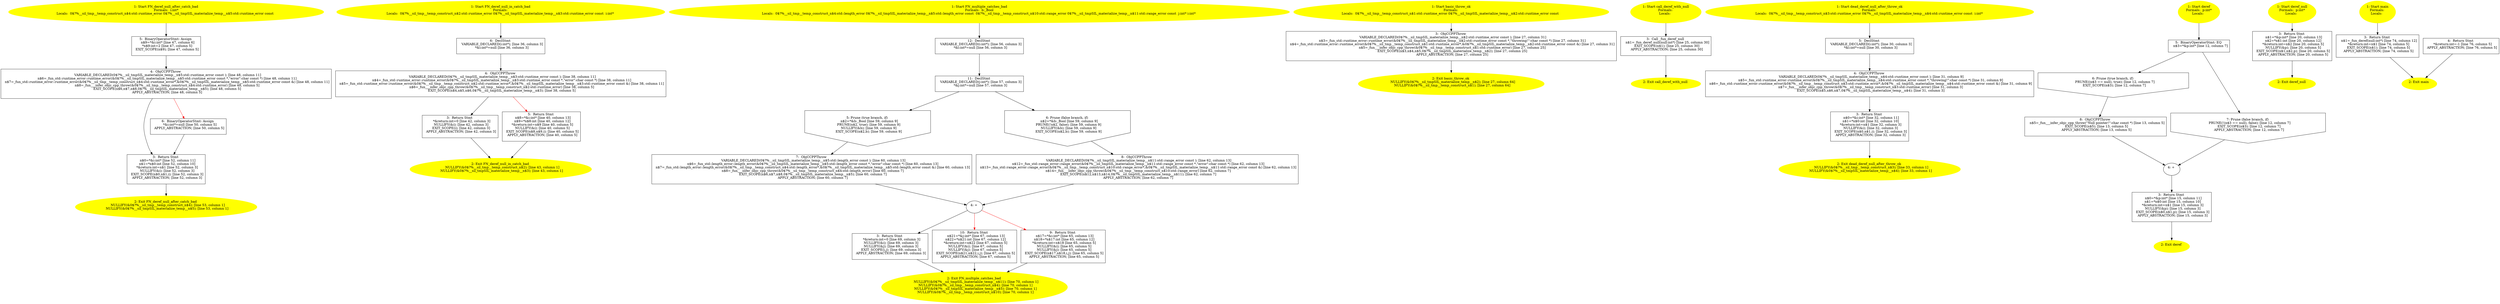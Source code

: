 /* @generated */
digraph cfg {
"FN_deref_null_after_catch_bad#4627123003703707696.43441e3badf1bb571cbe770f9d51a51c_1" [label="1: Start FN_deref_null_after_catch_bad\nFormals:  i:int*\nLocals:  0$?%__sil_tmp__temp_construct_n$4:std::runtime_error 0$?%__sil_tmpSIL_materialize_temp__n$5:std::runtime_error const  \n  " color=yellow style=filled]
	

	 "FN_deref_null_after_catch_bad#4627123003703707696.43441e3badf1bb571cbe770f9d51a51c_1" -> "FN_deref_null_after_catch_bad#4627123003703707696.43441e3badf1bb571cbe770f9d51a51c_5" ;
"FN_deref_null_after_catch_bad#4627123003703707696.43441e3badf1bb571cbe770f9d51a51c_2" [label="2: Exit FN_deref_null_after_catch_bad \n   NULLIFY(&0$?%__sil_tmp__temp_construct_n$4); [line 53, column 1]\n  NULLIFY(&0$?%__sil_tmpSIL_materialize_temp__n$5); [line 53, column 1]\n " color=yellow style=filled]
	

"FN_deref_null_after_catch_bad#4627123003703707696.43441e3badf1bb571cbe770f9d51a51c_3" [label="3:  Return Stmt \n   n$0=*&i:int* [line 52, column 11]\n  n$1=*n$0:int [line 52, column 10]\n  *&return:int=n$1 [line 52, column 3]\n  NULLIFY(&i); [line 52, column 3]\n  EXIT_SCOPE(n$0,n$1,i); [line 52, column 3]\n  APPLY_ABSTRACTION; [line 52, column 3]\n " shape="box"]
	

	 "FN_deref_null_after_catch_bad#4627123003703707696.43441e3badf1bb571cbe770f9d51a51c_3" -> "FN_deref_null_after_catch_bad#4627123003703707696.43441e3badf1bb571cbe770f9d51a51c_2" ;
"FN_deref_null_after_catch_bad#4627123003703707696.43441e3badf1bb571cbe770f9d51a51c_4" [label="4:  ObjCCPPThrow \n   VARIABLE_DECLARED(0$?%__sil_tmpSIL_materialize_temp__n$5:std::runtime_error const ); [line 48, column 11]\n  n$6=_fun_std::runtime_error::runtime_error(&0$?%__sil_tmpSIL_materialize_temp__n$5:std::runtime_error const *,\"error\":char const *) [line 48, column 11]\n  n$7=_fun_std::runtime_error::runtime_error(&0$?%__sil_tmp__temp_construct_n$4:std::runtime_error*,&0$?%__sil_tmpSIL_materialize_temp__n$5:std::runtime_error const &) [line 48, column 11]\n  n$8=_fun___infer_objc_cpp_throw(&0$?%__sil_tmp__temp_construct_n$4:std::runtime_error) [line 48, column 5]\n  EXIT_SCOPE(n$6,n$7,n$8,0$?%__sil_tmpSIL_materialize_temp__n$5); [line 48, column 5]\n  APPLY_ABSTRACTION; [line 48, column 5]\n " shape="box"]
	

	 "FN_deref_null_after_catch_bad#4627123003703707696.43441e3badf1bb571cbe770f9d51a51c_4" -> "FN_deref_null_after_catch_bad#4627123003703707696.43441e3badf1bb571cbe770f9d51a51c_3" ;
	 "FN_deref_null_after_catch_bad#4627123003703707696.43441e3badf1bb571cbe770f9d51a51c_4" -> "FN_deref_null_after_catch_bad#4627123003703707696.43441e3badf1bb571cbe770f9d51a51c_6" [color="red" ];
"FN_deref_null_after_catch_bad#4627123003703707696.43441e3badf1bb571cbe770f9d51a51c_5" [label="5:  BinaryOperatorStmt: Assign \n   n$9=*&i:int* [line 47, column 6]\n  *n$9:int=2 [line 47, column 5]\n  EXIT_SCOPE(n$9); [line 47, column 5]\n " shape="box"]
	

	 "FN_deref_null_after_catch_bad#4627123003703707696.43441e3badf1bb571cbe770f9d51a51c_5" -> "FN_deref_null_after_catch_bad#4627123003703707696.43441e3badf1bb571cbe770f9d51a51c_4" ;
"FN_deref_null_after_catch_bad#4627123003703707696.43441e3badf1bb571cbe770f9d51a51c_6" [label="6:  BinaryOperatorStmt: Assign \n   *&i:int*=null [line 50, column 5]\n  APPLY_ABSTRACTION; [line 50, column 5]\n " shape="box"]
	

	 "FN_deref_null_after_catch_bad#4627123003703707696.43441e3badf1bb571cbe770f9d51a51c_6" -> "FN_deref_null_after_catch_bad#4627123003703707696.43441e3badf1bb571cbe770f9d51a51c_3" ;
"FN_deref_null_in_catch_bad#9297890526029657977.c83eec7c9ab8ce2e38ddbc08f8c3dfeb_1" [label="1: Start FN_deref_null_in_catch_bad\nFormals: \nLocals:  0$?%__sil_tmp__temp_construct_n$2:std::runtime_error 0$?%__sil_tmpSIL_materialize_temp__n$3:std::runtime_error const  i:int* \n  " color=yellow style=filled]
	

	 "FN_deref_null_in_catch_bad#9297890526029657977.c83eec7c9ab8ce2e38ddbc08f8c3dfeb_1" -> "FN_deref_null_in_catch_bad#9297890526029657977.c83eec7c9ab8ce2e38ddbc08f8c3dfeb_6" ;
"FN_deref_null_in_catch_bad#9297890526029657977.c83eec7c9ab8ce2e38ddbc08f8c3dfeb_2" [label="2: Exit FN_deref_null_in_catch_bad \n   NULLIFY(&0$?%__sil_tmp__temp_construct_n$2); [line 43, column 1]\n  NULLIFY(&0$?%__sil_tmpSIL_materialize_temp__n$3); [line 43, column 1]\n " color=yellow style=filled]
	

"FN_deref_null_in_catch_bad#9297890526029657977.c83eec7c9ab8ce2e38ddbc08f8c3dfeb_3" [label="3:  Return Stmt \n   *&return:int=0 [line 42, column 3]\n  NULLIFY(&i); [line 42, column 3]\n  EXIT_SCOPE(i); [line 42, column 3]\n  APPLY_ABSTRACTION; [line 42, column 3]\n " shape="box"]
	

	 "FN_deref_null_in_catch_bad#9297890526029657977.c83eec7c9ab8ce2e38ddbc08f8c3dfeb_3" -> "FN_deref_null_in_catch_bad#9297890526029657977.c83eec7c9ab8ce2e38ddbc08f8c3dfeb_2" ;
"FN_deref_null_in_catch_bad#9297890526029657977.c83eec7c9ab8ce2e38ddbc08f8c3dfeb_4" [label="4:  ObjCCPPThrow \n   VARIABLE_DECLARED(0$?%__sil_tmpSIL_materialize_temp__n$3:std::runtime_error const ); [line 38, column 11]\n  n$4=_fun_std::runtime_error::runtime_error(&0$?%__sil_tmpSIL_materialize_temp__n$3:std::runtime_error const *,\"error\":char const *) [line 38, column 11]\n  n$5=_fun_std::runtime_error::runtime_error(&0$?%__sil_tmp__temp_construct_n$2:std::runtime_error*,&0$?%__sil_tmpSIL_materialize_temp__n$3:std::runtime_error const &) [line 38, column 11]\n  n$6=_fun___infer_objc_cpp_throw(&0$?%__sil_tmp__temp_construct_n$2:std::runtime_error) [line 38, column 5]\n  EXIT_SCOPE(n$4,n$5,n$6,0$?%__sil_tmpSIL_materialize_temp__n$3); [line 38, column 5]\n " shape="box"]
	

	 "FN_deref_null_in_catch_bad#9297890526029657977.c83eec7c9ab8ce2e38ddbc08f8c3dfeb_4" -> "FN_deref_null_in_catch_bad#9297890526029657977.c83eec7c9ab8ce2e38ddbc08f8c3dfeb_3" ;
	 "FN_deref_null_in_catch_bad#9297890526029657977.c83eec7c9ab8ce2e38ddbc08f8c3dfeb_4" -> "FN_deref_null_in_catch_bad#9297890526029657977.c83eec7c9ab8ce2e38ddbc08f8c3dfeb_5" [color="red" ];
"FN_deref_null_in_catch_bad#9297890526029657977.c83eec7c9ab8ce2e38ddbc08f8c3dfeb_5" [label="5:  Return Stmt \n   n$8=*&i:int* [line 40, column 13]\n  n$9=*n$8:int [line 40, column 12]\n  *&return:int=n$9 [line 40, column 5]\n  NULLIFY(&i); [line 40, column 5]\n  EXIT_SCOPE(n$8,n$9,i); [line 40, column 5]\n  APPLY_ABSTRACTION; [line 40, column 5]\n " shape="box"]
	

	 "FN_deref_null_in_catch_bad#9297890526029657977.c83eec7c9ab8ce2e38ddbc08f8c3dfeb_5" -> "FN_deref_null_in_catch_bad#9297890526029657977.c83eec7c9ab8ce2e38ddbc08f8c3dfeb_2" ;
"FN_deref_null_in_catch_bad#9297890526029657977.c83eec7c9ab8ce2e38ddbc08f8c3dfeb_6" [label="6:  DeclStmt \n   VARIABLE_DECLARED(i:int*); [line 36, column 3]\n  *&i:int*=null [line 36, column 3]\n " shape="box"]
	

	 "FN_deref_null_in_catch_bad#9297890526029657977.c83eec7c9ab8ce2e38ddbc08f8c3dfeb_6" -> "FN_deref_null_in_catch_bad#9297890526029657977.c83eec7c9ab8ce2e38ddbc08f8c3dfeb_4" ;
"FN_multiple_catches_bad#4595182522053295670.680a793e449c2d7439ff6441ca69fa98_1" [label="1: Start FN_multiple_catches_bad\nFormals:  b:_Bool\nLocals:  0$?%__sil_tmp__temp_construct_n$4:std::length_error 0$?%__sil_tmpSIL_materialize_temp__n$5:std::length_error const  0$?%__sil_tmp__temp_construct_n$10:std::range_error 0$?%__sil_tmpSIL_materialize_temp__n$11:std::range_error const  j:int* i:int* \n  " color=yellow style=filled]
	

	 "FN_multiple_catches_bad#4595182522053295670.680a793e449c2d7439ff6441ca69fa98_1" -> "FN_multiple_catches_bad#4595182522053295670.680a793e449c2d7439ff6441ca69fa98_12" ;
"FN_multiple_catches_bad#4595182522053295670.680a793e449c2d7439ff6441ca69fa98_2" [label="2: Exit FN_multiple_catches_bad \n   NULLIFY(&0$?%__sil_tmpSIL_materialize_temp__n$11); [line 70, column 1]\n  NULLIFY(&0$?%__sil_tmp__temp_construct_n$4); [line 70, column 1]\n  NULLIFY(&0$?%__sil_tmpSIL_materialize_temp__n$5); [line 70, column 1]\n  NULLIFY(&0$?%__sil_tmp__temp_construct_n$10); [line 70, column 1]\n " color=yellow style=filled]
	

"FN_multiple_catches_bad#4595182522053295670.680a793e449c2d7439ff6441ca69fa98_3" [label="3:  Return Stmt \n   *&return:int=0 [line 69, column 3]\n  NULLIFY(&i); [line 69, column 3]\n  NULLIFY(&j); [line 69, column 3]\n  EXIT_SCOPE(i,j); [line 69, column 3]\n  APPLY_ABSTRACTION; [line 69, column 3]\n " shape="box"]
	

	 "FN_multiple_catches_bad#4595182522053295670.680a793e449c2d7439ff6441ca69fa98_3" -> "FN_multiple_catches_bad#4595182522053295670.680a793e449c2d7439ff6441ca69fa98_2" ;
"FN_multiple_catches_bad#4595182522053295670.680a793e449c2d7439ff6441ca69fa98_4" [label="4: + \n  " ]
	

	 "FN_multiple_catches_bad#4595182522053295670.680a793e449c2d7439ff6441ca69fa98_4" -> "FN_multiple_catches_bad#4595182522053295670.680a793e449c2d7439ff6441ca69fa98_3" ;
	 "FN_multiple_catches_bad#4595182522053295670.680a793e449c2d7439ff6441ca69fa98_4" -> "FN_multiple_catches_bad#4595182522053295670.680a793e449c2d7439ff6441ca69fa98_10" [color="red" ];
	 "FN_multiple_catches_bad#4595182522053295670.680a793e449c2d7439ff6441ca69fa98_4" -> "FN_multiple_catches_bad#4595182522053295670.680a793e449c2d7439ff6441ca69fa98_9" [color="red" ];
"FN_multiple_catches_bad#4595182522053295670.680a793e449c2d7439ff6441ca69fa98_5" [label="5: Prune (true branch, if) \n   n$2=*&b:_Bool [line 59, column 9]\n  PRUNE(n$2, true); [line 59, column 9]\n  NULLIFY(&b); [line 59, column 9]\n  EXIT_SCOPE(n$2,b); [line 59, column 9]\n " shape="invhouse"]
	

	 "FN_multiple_catches_bad#4595182522053295670.680a793e449c2d7439ff6441ca69fa98_5" -> "FN_multiple_catches_bad#4595182522053295670.680a793e449c2d7439ff6441ca69fa98_7" ;
"FN_multiple_catches_bad#4595182522053295670.680a793e449c2d7439ff6441ca69fa98_6" [label="6: Prune (false branch, if) \n   n$2=*&b:_Bool [line 59, column 9]\n  PRUNE(!n$2, false); [line 59, column 9]\n  NULLIFY(&b); [line 59, column 9]\n  EXIT_SCOPE(n$2,b); [line 59, column 9]\n " shape="invhouse"]
	

	 "FN_multiple_catches_bad#4595182522053295670.680a793e449c2d7439ff6441ca69fa98_6" -> "FN_multiple_catches_bad#4595182522053295670.680a793e449c2d7439ff6441ca69fa98_8" ;
"FN_multiple_catches_bad#4595182522053295670.680a793e449c2d7439ff6441ca69fa98_7" [label="7:  ObjCCPPThrow \n   VARIABLE_DECLARED(0$?%__sil_tmpSIL_materialize_temp__n$5:std::length_error const ); [line 60, column 13]\n  n$6=_fun_std::length_error::length_error(&0$?%__sil_tmpSIL_materialize_temp__n$5:std::length_error const *,\"error\":char const *) [line 60, column 13]\n  n$7=_fun_std::length_error::length_error(&0$?%__sil_tmp__temp_construct_n$4:std::length_error*,&0$?%__sil_tmpSIL_materialize_temp__n$5:std::length_error const &) [line 60, column 13]\n  n$8=_fun___infer_objc_cpp_throw(&0$?%__sil_tmp__temp_construct_n$4:std::length_error) [line 60, column 7]\n  EXIT_SCOPE(n$6,n$7,n$8,0$?%__sil_tmpSIL_materialize_temp__n$5); [line 60, column 7]\n  APPLY_ABSTRACTION; [line 60, column 7]\n " shape="box"]
	

	 "FN_multiple_catches_bad#4595182522053295670.680a793e449c2d7439ff6441ca69fa98_7" -> "FN_multiple_catches_bad#4595182522053295670.680a793e449c2d7439ff6441ca69fa98_4" ;
"FN_multiple_catches_bad#4595182522053295670.680a793e449c2d7439ff6441ca69fa98_8" [label="8:  ObjCCPPThrow \n   VARIABLE_DECLARED(0$?%__sil_tmpSIL_materialize_temp__n$11:std::range_error const ); [line 62, column 13]\n  n$12=_fun_std::range_error::range_error(&0$?%__sil_tmpSIL_materialize_temp__n$11:std::range_error const *,\"error\":char const *) [line 62, column 13]\n  n$13=_fun_std::range_error::range_error(&0$?%__sil_tmp__temp_construct_n$10:std::range_error*,&0$?%__sil_tmpSIL_materialize_temp__n$11:std::range_error const &) [line 62, column 13]\n  n$14=_fun___infer_objc_cpp_throw(&0$?%__sil_tmp__temp_construct_n$10:std::range_error) [line 62, column 7]\n  EXIT_SCOPE(n$12,n$13,n$14,0$?%__sil_tmpSIL_materialize_temp__n$11); [line 62, column 7]\n  APPLY_ABSTRACTION; [line 62, column 7]\n " shape="box"]
	

	 "FN_multiple_catches_bad#4595182522053295670.680a793e449c2d7439ff6441ca69fa98_8" -> "FN_multiple_catches_bad#4595182522053295670.680a793e449c2d7439ff6441ca69fa98_4" ;
"FN_multiple_catches_bad#4595182522053295670.680a793e449c2d7439ff6441ca69fa98_9" [label="9:  Return Stmt \n   n$17=*&i:int* [line 65, column 13]\n  n$18=*n$17:int [line 65, column 12]\n  *&return:int=n$18 [line 65, column 5]\n  NULLIFY(&i); [line 65, column 5]\n  NULLIFY(&j); [line 65, column 5]\n  EXIT_SCOPE(n$17,n$18,i,j); [line 65, column 5]\n  APPLY_ABSTRACTION; [line 65, column 5]\n " shape="box"]
	

	 "FN_multiple_catches_bad#4595182522053295670.680a793e449c2d7439ff6441ca69fa98_9" -> "FN_multiple_catches_bad#4595182522053295670.680a793e449c2d7439ff6441ca69fa98_2" ;
"FN_multiple_catches_bad#4595182522053295670.680a793e449c2d7439ff6441ca69fa98_10" [label="10:  Return Stmt \n   n$21=*&j:int* [line 67, column 13]\n  n$22=*n$21:int [line 67, column 12]\n  *&return:int=n$22 [line 67, column 5]\n  NULLIFY(&i); [line 67, column 5]\n  NULLIFY(&j); [line 67, column 5]\n  EXIT_SCOPE(n$21,n$22,i,j); [line 67, column 5]\n  APPLY_ABSTRACTION; [line 67, column 5]\n " shape="box"]
	

	 "FN_multiple_catches_bad#4595182522053295670.680a793e449c2d7439ff6441ca69fa98_10" -> "FN_multiple_catches_bad#4595182522053295670.680a793e449c2d7439ff6441ca69fa98_2" ;
"FN_multiple_catches_bad#4595182522053295670.680a793e449c2d7439ff6441ca69fa98_11" [label="11:  DeclStmt \n   VARIABLE_DECLARED(j:int*); [line 57, column 3]\n  *&j:int*=null [line 57, column 3]\n " shape="box"]
	

	 "FN_multiple_catches_bad#4595182522053295670.680a793e449c2d7439ff6441ca69fa98_11" -> "FN_multiple_catches_bad#4595182522053295670.680a793e449c2d7439ff6441ca69fa98_5" ;
	 "FN_multiple_catches_bad#4595182522053295670.680a793e449c2d7439ff6441ca69fa98_11" -> "FN_multiple_catches_bad#4595182522053295670.680a793e449c2d7439ff6441ca69fa98_6" ;
"FN_multiple_catches_bad#4595182522053295670.680a793e449c2d7439ff6441ca69fa98_12" [label="12:  DeclStmt \n   VARIABLE_DECLARED(i:int*); [line 56, column 3]\n  *&i:int*=null [line 56, column 3]\n " shape="box"]
	

	 "FN_multiple_catches_bad#4595182522053295670.680a793e449c2d7439ff6441ca69fa98_12" -> "FN_multiple_catches_bad#4595182522053295670.680a793e449c2d7439ff6441ca69fa98_11" ;
"basic_throw_ok#10529188890980782893.c9e1b8dd080b2621cfca65612331859d_1" [label="1: Start basic_throw_ok\nFormals: \nLocals:  0$?%__sil_tmp__temp_construct_n$1:std::runtime_error 0$?%__sil_tmpSIL_materialize_temp__n$2:std::runtime_error const  \n  " color=yellow style=filled]
	

	 "basic_throw_ok#10529188890980782893.c9e1b8dd080b2621cfca65612331859d_1" -> "basic_throw_ok#10529188890980782893.c9e1b8dd080b2621cfca65612331859d_3" ;
"basic_throw_ok#10529188890980782893.c9e1b8dd080b2621cfca65612331859d_2" [label="2: Exit basic_throw_ok \n   NULLIFY(&0$?%__sil_tmpSIL_materialize_temp__n$2); [line 27, column 64]\n  NULLIFY(&0$?%__sil_tmp__temp_construct_n$1); [line 27, column 64]\n " color=yellow style=filled]
	

"basic_throw_ok#10529188890980782893.c9e1b8dd080b2621cfca65612331859d_3" [label="3:  ObjCCPPThrow \n   VARIABLE_DECLARED(0$?%__sil_tmpSIL_materialize_temp__n$2:std::runtime_error const ); [line 27, column 31]\n  n$3=_fun_std::runtime_error::runtime_error(&0$?%__sil_tmpSIL_materialize_temp__n$2:std::runtime_error const *,\"throwing!\":char const *) [line 27, column 31]\n  n$4=_fun_std::runtime_error::runtime_error(&0$?%__sil_tmp__temp_construct_n$1:std::runtime_error*,&0$?%__sil_tmpSIL_materialize_temp__n$2:std::runtime_error const &) [line 27, column 31]\n  n$5=_fun___infer_objc_cpp_throw(&0$?%__sil_tmp__temp_construct_n$1:std::runtime_error) [line 27, column 25]\n  EXIT_SCOPE(n$3,n$4,n$5,0$?%__sil_tmpSIL_materialize_temp__n$2); [line 27, column 25]\n  APPLY_ABSTRACTION; [line 27, column 25]\n " shape="box"]
	

	 "basic_throw_ok#10529188890980782893.c9e1b8dd080b2621cfca65612331859d_3" -> "basic_throw_ok#10529188890980782893.c9e1b8dd080b2621cfca65612331859d_2" ;
"call_deref_with_null#4611966425999531792.6346543307e9a799421a89e451b917c2_1" [label="1: Start call_deref_with_null\nFormals: \nLocals:  \n  " color=yellow style=filled]
	

	 "call_deref_with_null#4611966425999531792.6346543307e9a799421a89e451b917c2_1" -> "call_deref_with_null#4611966425999531792.6346543307e9a799421a89e451b917c2_3" ;
"call_deref_with_null#4611966425999531792.6346543307e9a799421a89e451b917c2_2" [label="2: Exit call_deref_with_null \n  " color=yellow style=filled]
	

"call_deref_with_null#4611966425999531792.6346543307e9a799421a89e451b917c2_3" [label="3:  Call _fun_deref_null \n   n$1=_fun_deref_null(null:int*) [line 25, column 30]\n  EXIT_SCOPE(n$1); [line 25, column 30]\n  APPLY_ABSTRACTION; [line 25, column 30]\n " shape="box"]
	

	 "call_deref_with_null#4611966425999531792.6346543307e9a799421a89e451b917c2_3" -> "call_deref_with_null#4611966425999531792.6346543307e9a799421a89e451b917c2_2" ;
"dead_deref_null_after_throw_ok#12025371096822526715.42d41c040f3a321bb94f60bf7b55d001_1" [label="1: Start dead_deref_null_after_throw_ok\nFormals: \nLocals:  0$?%__sil_tmp__temp_construct_n$3:std::runtime_error 0$?%__sil_tmpSIL_materialize_temp__n$4:std::runtime_error const  i:int* \n  " color=yellow style=filled]
	

	 "dead_deref_null_after_throw_ok#12025371096822526715.42d41c040f3a321bb94f60bf7b55d001_1" -> "dead_deref_null_after_throw_ok#12025371096822526715.42d41c040f3a321bb94f60bf7b55d001_5" ;
"dead_deref_null_after_throw_ok#12025371096822526715.42d41c040f3a321bb94f60bf7b55d001_2" [label="2: Exit dead_deref_null_after_throw_ok \n   NULLIFY(&0$?%__sil_tmp__temp_construct_n$3); [line 33, column 1]\n  NULLIFY(&0$?%__sil_tmpSIL_materialize_temp__n$4); [line 33, column 1]\n " color=yellow style=filled]
	

"dead_deref_null_after_throw_ok#12025371096822526715.42d41c040f3a321bb94f60bf7b55d001_3" [label="3:  Return Stmt \n   n$0=*&i:int* [line 32, column 11]\n  n$1=*n$0:int [line 32, column 10]\n  *&return:int=n$1 [line 32, column 3]\n  NULLIFY(&i); [line 32, column 3]\n  EXIT_SCOPE(n$0,n$1,i); [line 32, column 3]\n  APPLY_ABSTRACTION; [line 32, column 3]\n " shape="box"]
	

	 "dead_deref_null_after_throw_ok#12025371096822526715.42d41c040f3a321bb94f60bf7b55d001_3" -> "dead_deref_null_after_throw_ok#12025371096822526715.42d41c040f3a321bb94f60bf7b55d001_2" ;
"dead_deref_null_after_throw_ok#12025371096822526715.42d41c040f3a321bb94f60bf7b55d001_4" [label="4:  ObjCCPPThrow \n   VARIABLE_DECLARED(0$?%__sil_tmpSIL_materialize_temp__n$4:std::runtime_error const ); [line 31, column 9]\n  n$5=_fun_std::runtime_error::runtime_error(&0$?%__sil_tmpSIL_materialize_temp__n$4:std::runtime_error const *,\"throwing!\":char const *) [line 31, column 9]\n  n$6=_fun_std::runtime_error::runtime_error(&0$?%__sil_tmp__temp_construct_n$3:std::runtime_error*,&0$?%__sil_tmpSIL_materialize_temp__n$4:std::runtime_error const &) [line 31, column 9]\n  n$7=_fun___infer_objc_cpp_throw(&0$?%__sil_tmp__temp_construct_n$3:std::runtime_error) [line 31, column 3]\n  EXIT_SCOPE(n$5,n$6,n$7,0$?%__sil_tmpSIL_materialize_temp__n$4); [line 31, column 3]\n " shape="box"]
	

	 "dead_deref_null_after_throw_ok#12025371096822526715.42d41c040f3a321bb94f60bf7b55d001_4" -> "dead_deref_null_after_throw_ok#12025371096822526715.42d41c040f3a321bb94f60bf7b55d001_3" ;
"dead_deref_null_after_throw_ok#12025371096822526715.42d41c040f3a321bb94f60bf7b55d001_5" [label="5:  DeclStmt \n   VARIABLE_DECLARED(i:int*); [line 30, column 3]\n  *&i:int*=null [line 30, column 3]\n " shape="box"]
	

	 "dead_deref_null_after_throw_ok#12025371096822526715.42d41c040f3a321bb94f60bf7b55d001_5" -> "dead_deref_null_after_throw_ok#12025371096822526715.42d41c040f3a321bb94f60bf7b55d001_4" ;
"deref#13506892413034678690.824465c4193ad2288eb512b1083edab3_1" [label="1: Start deref\nFormals:  p:int*\nLocals:  \n  " color=yellow style=filled]
	

	 "deref#13506892413034678690.824465c4193ad2288eb512b1083edab3_1" -> "deref#13506892413034678690.824465c4193ad2288eb512b1083edab3_5" ;
"deref#13506892413034678690.824465c4193ad2288eb512b1083edab3_2" [label="2: Exit deref \n  " color=yellow style=filled]
	

"deref#13506892413034678690.824465c4193ad2288eb512b1083edab3_3" [label="3:  Return Stmt \n   n$0=*&p:int* [line 15, column 11]\n  n$1=*n$0:int [line 15, column 10]\n  *&return:int=n$1 [line 15, column 3]\n  NULLIFY(&p); [line 15, column 3]\n  EXIT_SCOPE(n$0,n$1,p); [line 15, column 3]\n  APPLY_ABSTRACTION; [line 15, column 3]\n " shape="box"]
	

	 "deref#13506892413034678690.824465c4193ad2288eb512b1083edab3_3" -> "deref#13506892413034678690.824465c4193ad2288eb512b1083edab3_2" ;
"deref#13506892413034678690.824465c4193ad2288eb512b1083edab3_4" [label="4: + \n  " ]
	

	 "deref#13506892413034678690.824465c4193ad2288eb512b1083edab3_4" -> "deref#13506892413034678690.824465c4193ad2288eb512b1083edab3_3" ;
"deref#13506892413034678690.824465c4193ad2288eb512b1083edab3_5" [label="5:  BinaryOperatorStmt: EQ \n   n$3=*&p:int* [line 12, column 7]\n " shape="box"]
	

	 "deref#13506892413034678690.824465c4193ad2288eb512b1083edab3_5" -> "deref#13506892413034678690.824465c4193ad2288eb512b1083edab3_6" ;
	 "deref#13506892413034678690.824465c4193ad2288eb512b1083edab3_5" -> "deref#13506892413034678690.824465c4193ad2288eb512b1083edab3_7" ;
"deref#13506892413034678690.824465c4193ad2288eb512b1083edab3_6" [label="6: Prune (true branch, if) \n   PRUNE((n$3 == null), true); [line 12, column 7]\n  EXIT_SCOPE(n$3); [line 12, column 7]\n " shape="invhouse"]
	

	 "deref#13506892413034678690.824465c4193ad2288eb512b1083edab3_6" -> "deref#13506892413034678690.824465c4193ad2288eb512b1083edab3_8" ;
"deref#13506892413034678690.824465c4193ad2288eb512b1083edab3_7" [label="7: Prune (false branch, if) \n   PRUNE(!(n$3 == null), false); [line 12, column 7]\n  EXIT_SCOPE(n$3); [line 12, column 7]\n  APPLY_ABSTRACTION; [line 12, column 7]\n " shape="invhouse"]
	

	 "deref#13506892413034678690.824465c4193ad2288eb512b1083edab3_7" -> "deref#13506892413034678690.824465c4193ad2288eb512b1083edab3_4" ;
"deref#13506892413034678690.824465c4193ad2288eb512b1083edab3_8" [label="8:  ObjCCPPThrow \n   n$5=_fun___infer_objc_cpp_throw(\"Null pointer!\":char const *) [line 13, column 5]\n  EXIT_SCOPE(n$5); [line 13, column 5]\n  APPLY_ABSTRACTION; [line 13, column 5]\n " shape="box"]
	

	 "deref#13506892413034678690.824465c4193ad2288eb512b1083edab3_8" -> "deref#13506892413034678690.824465c4193ad2288eb512b1083edab3_4" ;
"deref_null#11536394632240553702.ea4eed042da22ab7ceb619ec1b7f73bb_1" [label="1: Start deref_null\nFormals:  p:int*\nLocals:  \n  " color=yellow style=filled]
	

	 "deref_null#11536394632240553702.ea4eed042da22ab7ceb619ec1b7f73bb_1" -> "deref_null#11536394632240553702.ea4eed042da22ab7ceb619ec1b7f73bb_3" ;
"deref_null#11536394632240553702.ea4eed042da22ab7ceb619ec1b7f73bb_2" [label="2: Exit deref_null \n  " color=yellow style=filled]
	

"deref_null#11536394632240553702.ea4eed042da22ab7ceb619ec1b7f73bb_3" [label="3:  Return Stmt \n   n$1=*&p:int* [line 20, column 13]\n  n$2=*n$1:int [line 20, column 12]\n  *&return:int=n$2 [line 20, column 5]\n  NULLIFY(&p); [line 20, column 5]\n  EXIT_SCOPE(n$1,n$2,p); [line 20, column 5]\n  APPLY_ABSTRACTION; [line 20, column 5]\n " shape="box"]
	

	 "deref_null#11536394632240553702.ea4eed042da22ab7ceb619ec1b7f73bb_3" -> "deref_null#11536394632240553702.ea4eed042da22ab7ceb619ec1b7f73bb_2" ;
"main.fad58de7366495db4650cfefac2fcd61_1" [label="1: Start main\nFormals: \nLocals:  \n  " color=yellow style=filled]
	

	 "main.fad58de7366495db4650cfefac2fcd61_1" -> "main.fad58de7366495db4650cfefac2fcd61_3" ;
"main.fad58de7366495db4650cfefac2fcd61_2" [label="2: Exit main \n  " color=yellow style=filled]
	

"main.fad58de7366495db4650cfefac2fcd61_3" [label="3:  Return Stmt \n   n$1=_fun_deref(null:int*) [line 74, column 12]\n  *&return:int=n$1 [line 74, column 5]\n  EXIT_SCOPE(n$1); [line 74, column 5]\n  APPLY_ABSTRACTION; [line 74, column 5]\n " shape="box"]
	

	 "main.fad58de7366495db4650cfefac2fcd61_3" -> "main.fad58de7366495db4650cfefac2fcd61_2" ;
"main.fad58de7366495db4650cfefac2fcd61_4" [label="4:  Return Stmt \n   *&return:int=-1 [line 76, column 5]\n  APPLY_ABSTRACTION; [line 76, column 5]\n " shape="box"]
	

	 "main.fad58de7366495db4650cfefac2fcd61_4" -> "main.fad58de7366495db4650cfefac2fcd61_2" ;
}
